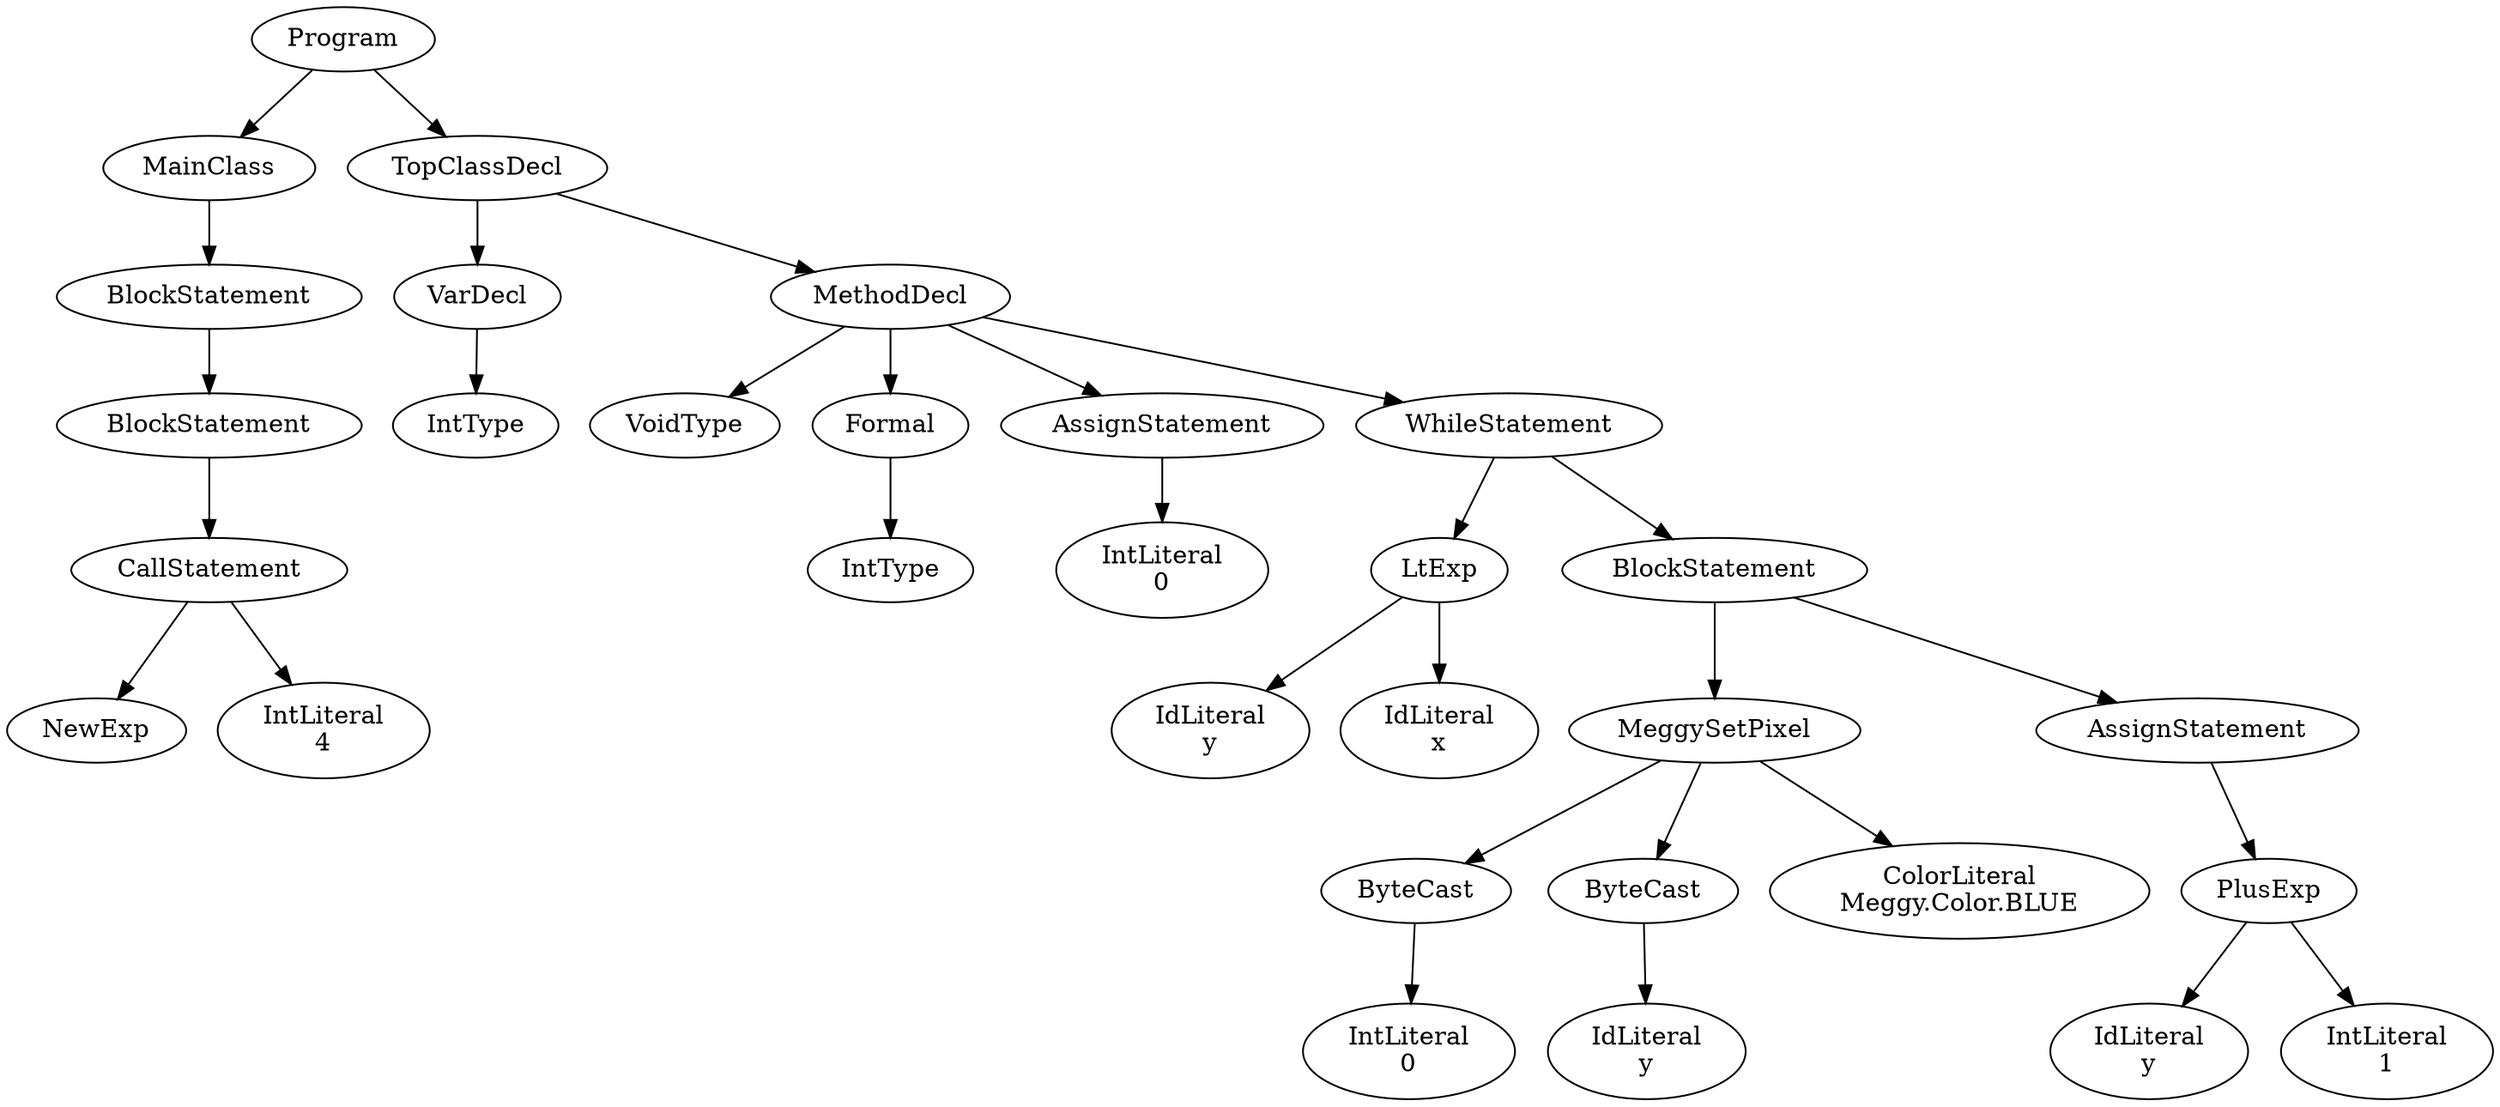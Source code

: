 digraph ASTGraph {
0 [ label="Program" ];
1 [ label="MainClass" ];
0 -> 1
2 [ label="BlockStatement" ];
1 -> 2
3 [ label="BlockStatement" ];
2 -> 3
4 [ label="CallStatement" ];
3 -> 4
5 [ label="NewExp" ];
4 -> 5
6 [ label="IntLiteral\n4" ];
4 -> 6
7 [ label="TopClassDecl" ];
0 -> 7
8 [ label="VarDecl" ];
7 -> 8
9 [ label="IntType" ];
8 -> 9
10 [ label="MethodDecl" ];
7 -> 10
11 [ label="VoidType" ];
10 -> 11
12 [ label="Formal" ];
10 -> 12
13 [ label="IntType" ];
12 -> 13
14 [ label="AssignStatement" ];
10 -> 14
15 [ label="IntLiteral\n0" ];
14 -> 15
16 [ label="WhileStatement" ];
10 -> 16
17 [ label="LtExp" ];
16 -> 17
18 [ label="IdLiteral\ny" ];
17 -> 18
19 [ label="IdLiteral\nx" ];
17 -> 19
20 [ label="BlockStatement" ];
16 -> 20
21 [ label="MeggySetPixel" ];
20 -> 21
22 [ label="ByteCast" ];
21 -> 22
23 [ label="IntLiteral\n0" ];
22 -> 23
24 [ label="ByteCast" ];
21 -> 24
25 [ label="IdLiteral\ny" ];
24 -> 25
26 [ label="ColorLiteral\nMeggy.Color.BLUE" ];
21 -> 26
27 [ label="AssignStatement" ];
20 -> 27
28 [ label="PlusExp" ];
27 -> 28
29 [ label="IdLiteral\ny" ];
28 -> 29
30 [ label="IntLiteral\n1" ];
28 -> 30
}
